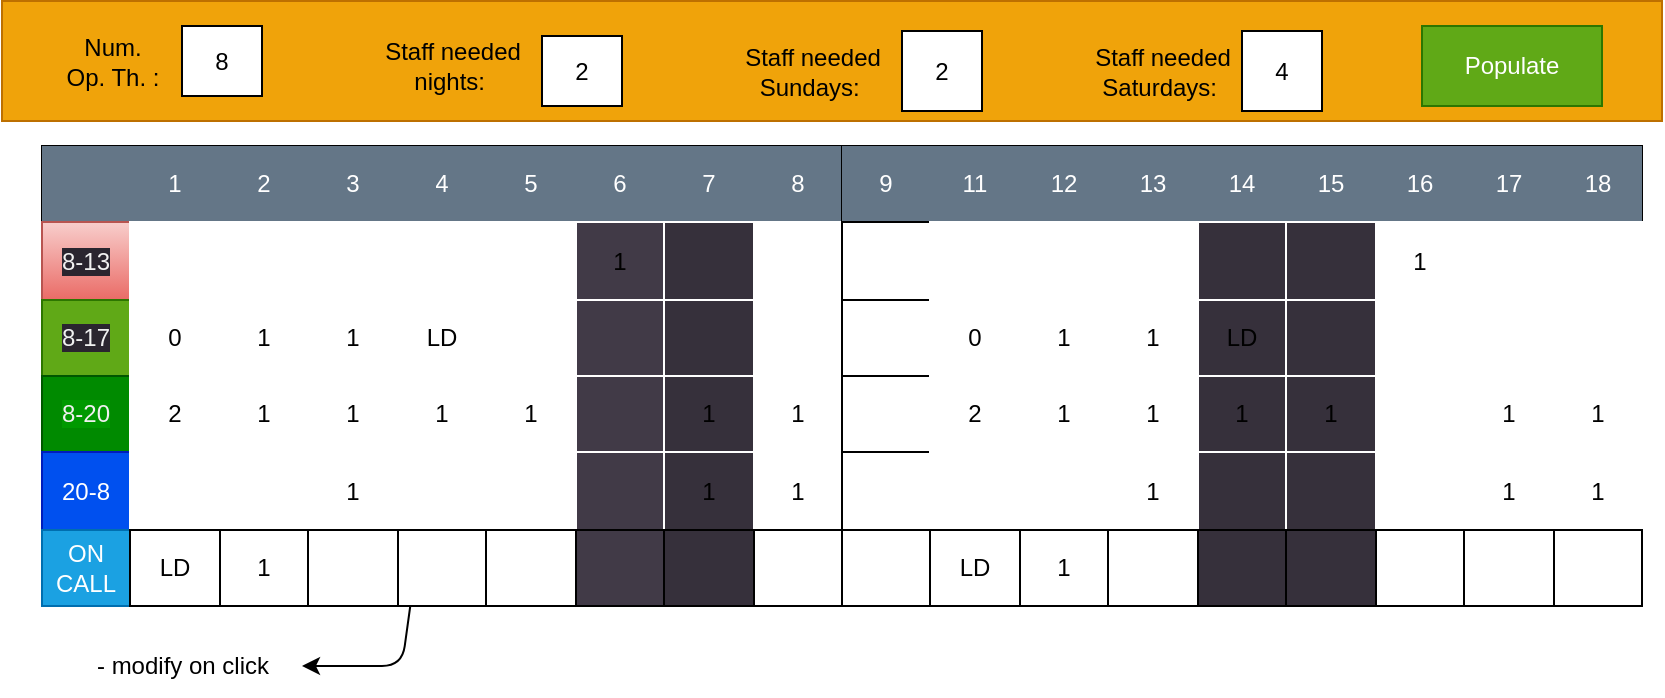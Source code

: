 <mxfile>
    <diagram id="HgPerFzOMYKIjcxG574p" name="Page-1">
        <mxGraphModel dx="854" dy="532" grid="1" gridSize="10" guides="1" tooltips="1" connect="1" arrows="1" fold="1" page="1" pageScale="1" pageWidth="1169" pageHeight="827" math="0" shadow="0">
            <root>
                <mxCell id="0"/>
                <mxCell id="1" parent="0"/>
                <mxCell id="181" value="" style="whiteSpace=wrap;html=1;strokeColor=#BD7000;fillColor=#f0a30a;fontColor=#000000;" vertex="1" parent="1">
                    <mxGeometry x="80" y="7.5" width="830" height="60" as="geometry"/>
                </mxCell>
                <mxCell id="176" value="" style="edgeStyle=none;html=1;" edge="1" parent="1" source="2" target="115">
                    <mxGeometry relative="1" as="geometry"/>
                </mxCell>
                <mxCell id="180" style="edgeStyle=none;html=1;" edge="1" parent="1" source="2">
                    <mxGeometry relative="1" as="geometry">
                        <mxPoint x="230" y="340" as="targetPoint"/>
                        <Array as="points">
                            <mxPoint x="280" y="340"/>
                        </Array>
                    </mxGeometry>
                </mxCell>
                <mxCell id="2" value="" style="shape=table;startSize=0;container=1;collapsible=0;childLayout=tableLayout;" vertex="1" parent="1">
                    <mxGeometry x="100" y="80" width="400" height="230" as="geometry"/>
                </mxCell>
                <mxCell id="3" value="" style="shape=tableRow;horizontal=0;startSize=0;swimlaneHead=0;swimlaneBody=0;top=0;left=0;bottom=0;right=0;collapsible=0;dropTarget=0;fillColor=none;points=[[0,0.5],[1,0.5]];portConstraint=eastwest;" vertex="1" parent="2">
                    <mxGeometry width="400" height="38" as="geometry"/>
                </mxCell>
                <mxCell id="4" value="" style="shape=partialRectangle;html=1;whiteSpace=wrap;connectable=0;overflow=hidden;fillColor=#647687;top=0;left=0;bottom=0;right=0;pointerEvents=1;strokeColor=#314354;fontColor=#ffffff;" vertex="1" parent="3">
                    <mxGeometry width="44" height="38" as="geometry">
                        <mxRectangle width="44" height="38" as="alternateBounds"/>
                    </mxGeometry>
                </mxCell>
                <mxCell id="5" value="1" style="shape=partialRectangle;html=1;whiteSpace=wrap;connectable=0;overflow=hidden;top=0;left=0;bottom=0;right=0;pointerEvents=1;fillColor=#647687;strokeColor=#314354;fontColor=#ffffff;" vertex="1" parent="3">
                    <mxGeometry x="44" width="45" height="38" as="geometry">
                        <mxRectangle width="45" height="38" as="alternateBounds"/>
                    </mxGeometry>
                </mxCell>
                <mxCell id="6" value="2" style="shape=partialRectangle;html=1;whiteSpace=wrap;connectable=0;overflow=hidden;top=0;left=0;bottom=0;right=0;pointerEvents=1;fillColor=#647687;strokeColor=#314354;fontColor=#ffffff;" vertex="1" parent="3">
                    <mxGeometry x="89" width="44" height="38" as="geometry">
                        <mxRectangle width="44" height="38" as="alternateBounds"/>
                    </mxGeometry>
                </mxCell>
                <mxCell id="7" value="3" style="shape=partialRectangle;html=1;whiteSpace=wrap;connectable=0;overflow=hidden;fillColor=#647687;top=0;left=0;bottom=0;right=0;pointerEvents=1;strokeColor=#314354;fontColor=#ffffff;" vertex="1" parent="3">
                    <mxGeometry x="133" width="45" height="38" as="geometry">
                        <mxRectangle width="45" height="38" as="alternateBounds"/>
                    </mxGeometry>
                </mxCell>
                <mxCell id="8" value="4" style="shape=partialRectangle;html=1;whiteSpace=wrap;connectable=0;overflow=hidden;fillColor=#647687;top=0;left=0;bottom=0;right=0;pointerEvents=1;strokeColor=#314354;fontColor=#ffffff;" vertex="1" parent="3">
                    <mxGeometry x="178" width="44" height="38" as="geometry">
                        <mxRectangle width="44" height="38" as="alternateBounds"/>
                    </mxGeometry>
                </mxCell>
                <mxCell id="9" value="5" style="shape=partialRectangle;html=1;whiteSpace=wrap;connectable=0;overflow=hidden;fillColor=#647687;top=0;left=0;bottom=0;right=0;pointerEvents=1;strokeColor=#314354;fontColor=#ffffff;" vertex="1" parent="3">
                    <mxGeometry x="222" width="45" height="38" as="geometry">
                        <mxRectangle width="45" height="38" as="alternateBounds"/>
                    </mxGeometry>
                </mxCell>
                <mxCell id="10" value="6" style="shape=partialRectangle;html=1;whiteSpace=wrap;connectable=0;overflow=hidden;fillColor=#647687;top=0;left=0;bottom=0;right=0;pointerEvents=1;strokeColor=#314354;fontColor=#ffffff;" vertex="1" parent="3">
                    <mxGeometry x="267" width="44" height="38" as="geometry">
                        <mxRectangle width="44" height="38" as="alternateBounds"/>
                    </mxGeometry>
                </mxCell>
                <mxCell id="11" value="7" style="shape=partialRectangle;html=1;whiteSpace=wrap;connectable=0;overflow=hidden;fillColor=#647687;top=0;left=0;bottom=0;right=0;pointerEvents=1;strokeColor=#314354;fontColor=#ffffff;" vertex="1" parent="3">
                    <mxGeometry x="311" width="45" height="38" as="geometry">
                        <mxRectangle width="45" height="38" as="alternateBounds"/>
                    </mxGeometry>
                </mxCell>
                <mxCell id="12" value="8" style="shape=partialRectangle;html=1;whiteSpace=wrap;connectable=0;overflow=hidden;fillColor=#647687;top=0;left=0;bottom=0;right=0;pointerEvents=1;strokeColor=#314354;fontColor=#ffffff;" vertex="1" parent="3">
                    <mxGeometry x="356" width="44" height="38" as="geometry">
                        <mxRectangle width="44" height="38" as="alternateBounds"/>
                    </mxGeometry>
                </mxCell>
                <mxCell id="13" value="" style="shape=tableRow;horizontal=0;startSize=0;swimlaneHead=0;swimlaneBody=0;top=1;left=1;bottom=1;right=1;collapsible=0;dropTarget=0;points=[[0,0.5],[1,0.5]];portConstraint=eastwest;strokeColor=#FFFFFF;perimeterSpacing=1;" vertex="1" parent="2">
                    <mxGeometry y="38" width="400" height="39" as="geometry"/>
                </mxCell>
                <mxCell id="14" value="&lt;span style=&quot;color: rgb(240, 240, 240); font-family: Helvetica; font-size: 12px; font-style: normal; font-variant-ligatures: normal; font-variant-caps: normal; font-weight: 400; letter-spacing: normal; orphans: 2; text-align: center; text-indent: 0px; text-transform: none; widows: 2; word-spacing: 0px; -webkit-text-stroke-width: 0px; background-color: rgb(42, 37, 47); text-decoration-thickness: initial; text-decoration-style: initial; text-decoration-color: initial; float: none; display: inline !important;&quot;&gt;8-13&lt;/span&gt;" style="shape=partialRectangle;html=1;whiteSpace=wrap;connectable=0;overflow=hidden;top=1;left=1;bottom=1;right=1;pointerEvents=1;strokeColor=#b85450;perimeterSpacing=1;fillColor=#f8cecc;gradientColor=#ea6b66;" vertex="1" parent="13">
                    <mxGeometry width="44" height="39" as="geometry">
                        <mxRectangle width="44" height="39" as="alternateBounds"/>
                    </mxGeometry>
                </mxCell>
                <mxCell id="15" value="" style="shape=partialRectangle;html=1;whiteSpace=wrap;connectable=0;overflow=hidden;top=1;left=1;bottom=1;right=1;pointerEvents=1;strokeColor=#FFFFFF;perimeterSpacing=1;" vertex="1" parent="13">
                    <mxGeometry x="44" width="45" height="39" as="geometry">
                        <mxRectangle width="45" height="39" as="alternateBounds"/>
                    </mxGeometry>
                </mxCell>
                <mxCell id="16" value="" style="shape=partialRectangle;html=1;whiteSpace=wrap;connectable=0;overflow=hidden;top=1;left=1;bottom=1;right=1;pointerEvents=1;strokeColor=#FFFFFF;perimeterSpacing=1;" vertex="1" parent="13">
                    <mxGeometry x="89" width="44" height="39" as="geometry">
                        <mxRectangle width="44" height="39" as="alternateBounds"/>
                    </mxGeometry>
                </mxCell>
                <mxCell id="17" value="" style="shape=partialRectangle;html=1;whiteSpace=wrap;connectable=0;overflow=hidden;top=1;left=1;bottom=1;right=1;pointerEvents=1;strokeColor=#FFFFFF;perimeterSpacing=1;" vertex="1" parent="13">
                    <mxGeometry x="133" width="45" height="39" as="geometry">
                        <mxRectangle width="45" height="39" as="alternateBounds"/>
                    </mxGeometry>
                </mxCell>
                <mxCell id="18" value="" style="shape=partialRectangle;html=1;whiteSpace=wrap;connectable=0;overflow=hidden;top=1;left=1;bottom=1;right=1;pointerEvents=1;strokeColor=#FFFFFF;perimeterSpacing=1;" vertex="1" parent="13">
                    <mxGeometry x="178" width="44" height="39" as="geometry">
                        <mxRectangle width="44" height="39" as="alternateBounds"/>
                    </mxGeometry>
                </mxCell>
                <mxCell id="19" value="" style="shape=partialRectangle;html=1;whiteSpace=wrap;connectable=0;overflow=hidden;top=1;left=1;bottom=1;right=1;pointerEvents=1;strokeColor=#FFFFFF;perimeterSpacing=1;" vertex="1" parent="13">
                    <mxGeometry x="222" width="45" height="39" as="geometry">
                        <mxRectangle width="45" height="39" as="alternateBounds"/>
                    </mxGeometry>
                </mxCell>
                <mxCell id="20" value="1" style="shape=partialRectangle;html=1;whiteSpace=wrap;connectable=0;overflow=hidden;top=1;left=1;bottom=1;right=1;pointerEvents=1;strokeColor=#FFFFFF;perimeterSpacing=1;fillColor=#413a47;" vertex="1" parent="13">
                    <mxGeometry x="267" width="44" height="39" as="geometry">
                        <mxRectangle width="44" height="39" as="alternateBounds"/>
                    </mxGeometry>
                </mxCell>
                <mxCell id="21" value="" style="shape=partialRectangle;html=1;whiteSpace=wrap;connectable=0;overflow=hidden;top=1;left=1;bottom=1;right=1;pointerEvents=1;strokeColor=#FFFFFF;perimeterSpacing=1;fillColor=#36303B;" vertex="1" parent="13">
                    <mxGeometry x="311" width="45" height="39" as="geometry">
                        <mxRectangle width="45" height="39" as="alternateBounds"/>
                    </mxGeometry>
                </mxCell>
                <mxCell id="22" value="" style="shape=partialRectangle;html=1;whiteSpace=wrap;connectable=0;overflow=hidden;top=1;left=1;bottom=1;right=1;pointerEvents=1;strokeColor=#FFFFFF;perimeterSpacing=1;" vertex="1" parent="13">
                    <mxGeometry x="356" width="44" height="39" as="geometry">
                        <mxRectangle width="44" height="39" as="alternateBounds"/>
                    </mxGeometry>
                </mxCell>
                <mxCell id="23" value="" style="shape=tableRow;horizontal=0;startSize=0;swimlaneHead=0;swimlaneBody=0;top=1;left=1;bottom=1;right=1;collapsible=0;dropTarget=0;points=[[0,0.5],[1,0.5]];portConstraint=eastwest;strokeColor=#FFFFFF;perimeterSpacing=1;" vertex="1" parent="2">
                    <mxGeometry y="77" width="400" height="38" as="geometry"/>
                </mxCell>
                <mxCell id="24" value="&lt;span style=&quot;color: rgb(240, 240, 240); font-family: Helvetica; font-size: 12px; font-style: normal; font-variant-ligatures: normal; font-variant-caps: normal; font-weight: 400; letter-spacing: normal; orphans: 2; text-align: center; text-indent: 0px; text-transform: none; widows: 2; word-spacing: 0px; -webkit-text-stroke-width: 0px; background-color: rgb(42, 37, 47); text-decoration-thickness: initial; text-decoration-style: initial; text-decoration-color: initial; float: none; display: inline !important;&quot;&gt;8-17&lt;/span&gt;" style="shape=partialRectangle;html=1;whiteSpace=wrap;connectable=0;overflow=hidden;top=1;left=1;bottom=1;right=1;pointerEvents=1;strokeColor=#2D7600;perimeterSpacing=1;fillColor=#60a917;fontColor=#ffffff;" vertex="1" parent="23">
                    <mxGeometry width="44" height="38" as="geometry">
                        <mxRectangle width="44" height="38" as="alternateBounds"/>
                    </mxGeometry>
                </mxCell>
                <mxCell id="25" value="0" style="shape=partialRectangle;html=1;whiteSpace=wrap;connectable=0;overflow=hidden;top=1;left=1;bottom=1;right=1;pointerEvents=1;strokeColor=#FFFFFF;perimeterSpacing=1;" vertex="1" parent="23">
                    <mxGeometry x="44" width="45" height="38" as="geometry">
                        <mxRectangle width="45" height="38" as="alternateBounds"/>
                    </mxGeometry>
                </mxCell>
                <mxCell id="26" value="1" style="shape=partialRectangle;html=1;whiteSpace=wrap;connectable=0;overflow=hidden;top=1;left=1;bottom=1;right=1;pointerEvents=1;strokeColor=#FFFFFF;perimeterSpacing=1;" vertex="1" parent="23">
                    <mxGeometry x="89" width="44" height="38" as="geometry">
                        <mxRectangle width="44" height="38" as="alternateBounds"/>
                    </mxGeometry>
                </mxCell>
                <mxCell id="27" value="1" style="shape=partialRectangle;html=1;whiteSpace=wrap;connectable=0;overflow=hidden;top=1;left=1;bottom=1;right=1;pointerEvents=1;strokeColor=#FFFFFF;perimeterSpacing=1;" vertex="1" parent="23">
                    <mxGeometry x="133" width="45" height="38" as="geometry">
                        <mxRectangle width="45" height="38" as="alternateBounds"/>
                    </mxGeometry>
                </mxCell>
                <mxCell id="28" value="LD" style="shape=partialRectangle;html=1;whiteSpace=wrap;connectable=0;overflow=hidden;top=1;left=1;bottom=1;right=1;pointerEvents=1;strokeColor=#FFFFFF;perimeterSpacing=1;" vertex="1" parent="23">
                    <mxGeometry x="178" width="44" height="38" as="geometry">
                        <mxRectangle width="44" height="38" as="alternateBounds"/>
                    </mxGeometry>
                </mxCell>
                <mxCell id="29" value="" style="shape=partialRectangle;html=1;whiteSpace=wrap;connectable=0;overflow=hidden;top=1;left=1;bottom=1;right=1;pointerEvents=1;strokeColor=#FFFFFF;perimeterSpacing=1;" vertex="1" parent="23">
                    <mxGeometry x="222" width="45" height="38" as="geometry">
                        <mxRectangle width="45" height="38" as="alternateBounds"/>
                    </mxGeometry>
                </mxCell>
                <mxCell id="30" value="" style="shape=partialRectangle;html=1;whiteSpace=wrap;connectable=0;overflow=hidden;top=1;left=1;bottom=1;right=1;pointerEvents=1;strokeColor=#FFFFFF;perimeterSpacing=1;fillColor=#413a47;" vertex="1" parent="23">
                    <mxGeometry x="267" width="44" height="38" as="geometry">
                        <mxRectangle width="44" height="38" as="alternateBounds"/>
                    </mxGeometry>
                </mxCell>
                <mxCell id="31" value="" style="shape=partialRectangle;html=1;whiteSpace=wrap;connectable=0;overflow=hidden;top=1;left=1;bottom=1;right=1;pointerEvents=1;strokeColor=#FFFFFF;perimeterSpacing=1;fillColor=#36303B;" vertex="1" parent="23">
                    <mxGeometry x="311" width="45" height="38" as="geometry">
                        <mxRectangle width="45" height="38" as="alternateBounds"/>
                    </mxGeometry>
                </mxCell>
                <mxCell id="32" value="" style="shape=partialRectangle;html=1;whiteSpace=wrap;connectable=0;overflow=hidden;top=1;left=1;bottom=1;right=1;pointerEvents=1;strokeColor=#FFFFFF;perimeterSpacing=1;" vertex="1" parent="23">
                    <mxGeometry x="356" width="44" height="38" as="geometry">
                        <mxRectangle width="44" height="38" as="alternateBounds"/>
                    </mxGeometry>
                </mxCell>
                <mxCell id="33" value="" style="shape=tableRow;horizontal=0;startSize=0;swimlaneHead=0;swimlaneBody=0;top=1;left=1;bottom=1;right=1;collapsible=0;dropTarget=0;points=[[0,0.5],[1,0.5]];portConstraint=eastwest;strokeColor=#FFFFFF;perimeterSpacing=1;" vertex="1" parent="2">
                    <mxGeometry y="115" width="400" height="38" as="geometry"/>
                </mxCell>
                <mxCell id="34" value="&lt;span style=&quot;color: rgb(240, 240, 240); font-family: Helvetica; font-size: 12px; font-style: normal; font-variant-ligatures: normal; font-variant-caps: normal; font-weight: 400; letter-spacing: normal; orphans: 2; text-align: center; text-indent: 0px; text-transform: none; widows: 2; word-spacing: 0px; -webkit-text-stroke-width: 0px; text-decoration-thickness: initial; text-decoration-style: initial; text-decoration-color: initial; float: none; display: inline !important; background-color: rgb(0, 153, 0);&quot;&gt;8-20&lt;/span&gt;" style="shape=partialRectangle;html=1;whiteSpace=wrap;connectable=0;overflow=hidden;top=1;left=1;bottom=1;right=1;pointerEvents=1;strokeColor=#005700;perimeterSpacing=1;fillColor=#008a00;fontColor=#ffffff;" vertex="1" parent="33">
                    <mxGeometry width="44" height="38" as="geometry">
                        <mxRectangle width="44" height="38" as="alternateBounds"/>
                    </mxGeometry>
                </mxCell>
                <mxCell id="35" value="2" style="shape=partialRectangle;html=1;whiteSpace=wrap;connectable=0;overflow=hidden;top=1;left=1;bottom=1;right=1;pointerEvents=1;strokeColor=#FFFFFF;perimeterSpacing=1;" vertex="1" parent="33">
                    <mxGeometry x="44" width="45" height="38" as="geometry">
                        <mxRectangle width="45" height="38" as="alternateBounds"/>
                    </mxGeometry>
                </mxCell>
                <mxCell id="36" value="1" style="shape=partialRectangle;html=1;whiteSpace=wrap;connectable=0;overflow=hidden;top=1;left=1;bottom=1;right=1;pointerEvents=1;strokeColor=#FFFFFF;perimeterSpacing=1;" vertex="1" parent="33">
                    <mxGeometry x="89" width="44" height="38" as="geometry">
                        <mxRectangle width="44" height="38" as="alternateBounds"/>
                    </mxGeometry>
                </mxCell>
                <mxCell id="37" value="1" style="shape=partialRectangle;html=1;whiteSpace=wrap;connectable=0;overflow=hidden;top=1;left=1;bottom=1;right=1;pointerEvents=1;strokeColor=#FFFFFF;perimeterSpacing=1;" vertex="1" parent="33">
                    <mxGeometry x="133" width="45" height="38" as="geometry">
                        <mxRectangle width="45" height="38" as="alternateBounds"/>
                    </mxGeometry>
                </mxCell>
                <mxCell id="38" value="1" style="shape=partialRectangle;html=1;whiteSpace=wrap;connectable=0;overflow=hidden;top=1;left=1;bottom=1;right=1;pointerEvents=1;strokeColor=#FFFFFF;perimeterSpacing=1;" vertex="1" parent="33">
                    <mxGeometry x="178" width="44" height="38" as="geometry">
                        <mxRectangle width="44" height="38" as="alternateBounds"/>
                    </mxGeometry>
                </mxCell>
                <mxCell id="39" value="1" style="shape=partialRectangle;html=1;whiteSpace=wrap;connectable=0;overflow=hidden;top=1;left=1;bottom=1;right=1;pointerEvents=1;strokeColor=#FFFFFF;perimeterSpacing=1;" vertex="1" parent="33">
                    <mxGeometry x="222" width="45" height="38" as="geometry">
                        <mxRectangle width="45" height="38" as="alternateBounds"/>
                    </mxGeometry>
                </mxCell>
                <mxCell id="40" value="" style="shape=partialRectangle;html=1;whiteSpace=wrap;connectable=0;overflow=hidden;top=1;left=1;bottom=1;right=1;pointerEvents=1;strokeColor=#FFFFFF;perimeterSpacing=1;fillColor=#413a47;" vertex="1" parent="33">
                    <mxGeometry x="267" width="44" height="38" as="geometry">
                        <mxRectangle width="44" height="38" as="alternateBounds"/>
                    </mxGeometry>
                </mxCell>
                <mxCell id="41" value="1" style="shape=partialRectangle;html=1;whiteSpace=wrap;connectable=0;overflow=hidden;top=1;left=1;bottom=1;right=1;pointerEvents=1;strokeColor=#FFFFFF;perimeterSpacing=1;fillColor=#36303B;" vertex="1" parent="33">
                    <mxGeometry x="311" width="45" height="38" as="geometry">
                        <mxRectangle width="45" height="38" as="alternateBounds"/>
                    </mxGeometry>
                </mxCell>
                <mxCell id="42" value="1" style="shape=partialRectangle;html=1;whiteSpace=wrap;connectable=0;overflow=hidden;top=1;left=1;bottom=1;right=1;pointerEvents=1;strokeColor=#FFFFFF;perimeterSpacing=1;" vertex="1" parent="33">
                    <mxGeometry x="356" width="44" height="38" as="geometry">
                        <mxRectangle width="44" height="38" as="alternateBounds"/>
                    </mxGeometry>
                </mxCell>
                <mxCell id="43" value="" style="shape=tableRow;horizontal=0;startSize=0;swimlaneHead=0;swimlaneBody=0;top=1;left=1;bottom=1;right=1;collapsible=0;dropTarget=0;points=[[0,0.5],[1,0.5]];portConstraint=eastwest;strokeColor=#FFFFFF;perimeterSpacing=1;" vertex="1" parent="2">
                    <mxGeometry y="153" width="400" height="39" as="geometry"/>
                </mxCell>
                <mxCell id="44" value="20-8" style="shape=partialRectangle;html=1;whiteSpace=wrap;connectable=0;overflow=hidden;top=1;left=1;bottom=1;right=1;pointerEvents=1;strokeColor=#001DBC;perimeterSpacing=1;fillColor=#0050ef;fontColor=#ffffff;" vertex="1" parent="43">
                    <mxGeometry width="44" height="39" as="geometry">
                        <mxRectangle width="44" height="39" as="alternateBounds"/>
                    </mxGeometry>
                </mxCell>
                <mxCell id="45" value="" style="shape=partialRectangle;html=1;whiteSpace=wrap;connectable=0;overflow=hidden;top=1;left=1;bottom=1;right=1;pointerEvents=1;strokeColor=#FFFFFF;perimeterSpacing=1;" vertex="1" parent="43">
                    <mxGeometry x="44" width="45" height="39" as="geometry">
                        <mxRectangle width="45" height="39" as="alternateBounds"/>
                    </mxGeometry>
                </mxCell>
                <mxCell id="46" value="" style="shape=partialRectangle;html=1;whiteSpace=wrap;connectable=0;overflow=hidden;top=1;left=1;bottom=1;right=1;pointerEvents=1;strokeColor=#FFFFFF;perimeterSpacing=1;" vertex="1" parent="43">
                    <mxGeometry x="89" width="44" height="39" as="geometry">
                        <mxRectangle width="44" height="39" as="alternateBounds"/>
                    </mxGeometry>
                </mxCell>
                <mxCell id="47" value="1" style="shape=partialRectangle;html=1;whiteSpace=wrap;connectable=0;overflow=hidden;top=1;left=1;bottom=1;right=1;pointerEvents=1;strokeColor=#FFFFFF;perimeterSpacing=1;" vertex="1" parent="43">
                    <mxGeometry x="133" width="45" height="39" as="geometry">
                        <mxRectangle width="45" height="39" as="alternateBounds"/>
                    </mxGeometry>
                </mxCell>
                <mxCell id="48" value="" style="shape=partialRectangle;html=1;whiteSpace=wrap;connectable=0;overflow=hidden;top=1;left=1;bottom=1;right=1;pointerEvents=1;strokeColor=#FFFFFF;perimeterSpacing=1;" vertex="1" parent="43">
                    <mxGeometry x="178" width="44" height="39" as="geometry">
                        <mxRectangle width="44" height="39" as="alternateBounds"/>
                    </mxGeometry>
                </mxCell>
                <mxCell id="49" value="" style="shape=partialRectangle;html=1;whiteSpace=wrap;connectable=0;overflow=hidden;top=1;left=1;bottom=1;right=1;pointerEvents=1;strokeColor=#FFFFFF;perimeterSpacing=1;" vertex="1" parent="43">
                    <mxGeometry x="222" width="45" height="39" as="geometry">
                        <mxRectangle width="45" height="39" as="alternateBounds"/>
                    </mxGeometry>
                </mxCell>
                <mxCell id="50" value="" style="shape=partialRectangle;html=1;whiteSpace=wrap;connectable=0;overflow=hidden;top=1;left=1;bottom=1;right=1;pointerEvents=1;strokeColor=#FFFFFF;perimeterSpacing=1;fillColor=#413a47;" vertex="1" parent="43">
                    <mxGeometry x="267" width="44" height="39" as="geometry">
                        <mxRectangle width="44" height="39" as="alternateBounds"/>
                    </mxGeometry>
                </mxCell>
                <mxCell id="51" value="1" style="shape=partialRectangle;html=1;whiteSpace=wrap;connectable=0;overflow=hidden;top=1;left=1;bottom=1;right=1;pointerEvents=1;strokeColor=#FFFFFF;perimeterSpacing=1;fillColor=#36303B;" vertex="1" parent="43">
                    <mxGeometry x="311" width="45" height="39" as="geometry">
                        <mxRectangle width="45" height="39" as="alternateBounds"/>
                    </mxGeometry>
                </mxCell>
                <mxCell id="52" value="1" style="shape=partialRectangle;html=1;whiteSpace=wrap;connectable=0;overflow=hidden;top=1;left=1;bottom=1;right=1;pointerEvents=1;strokeColor=#FFFFFF;perimeterSpacing=1;" vertex="1" parent="43">
                    <mxGeometry x="356" width="44" height="39" as="geometry">
                        <mxRectangle width="44" height="39" as="alternateBounds"/>
                    </mxGeometry>
                </mxCell>
                <mxCell id="53" value="" style="shape=tableRow;horizontal=0;startSize=0;swimlaneHead=0;swimlaneBody=0;top=1;left=1;bottom=1;right=1;collapsible=0;dropTarget=0;points=[[0,0.5],[1,0.5]];portConstraint=eastwest;" vertex="1" parent="2">
                    <mxGeometry y="192" width="400" height="38" as="geometry"/>
                </mxCell>
                <mxCell id="54" value="ON CALL" style="shape=partialRectangle;html=1;whiteSpace=wrap;connectable=0;overflow=hidden;top=1;left=1;bottom=1;right=1;pointerEvents=1;fillColor=#1ba1e2;fontColor=#ffffff;strokeColor=#006EAF;" vertex="1" parent="53">
                    <mxGeometry width="44" height="38" as="geometry">
                        <mxRectangle width="44" height="38" as="alternateBounds"/>
                    </mxGeometry>
                </mxCell>
                <mxCell id="55" value="LD" style="shape=partialRectangle;html=1;whiteSpace=wrap;connectable=0;overflow=hidden;top=1;left=1;bottom=1;right=1;pointerEvents=1;" vertex="1" parent="53">
                    <mxGeometry x="44" width="45" height="38" as="geometry">
                        <mxRectangle width="45" height="38" as="alternateBounds"/>
                    </mxGeometry>
                </mxCell>
                <mxCell id="56" value="1" style="shape=partialRectangle;html=1;whiteSpace=wrap;connectable=0;overflow=hidden;top=1;left=1;bottom=1;right=1;pointerEvents=1;" vertex="1" parent="53">
                    <mxGeometry x="89" width="44" height="38" as="geometry">
                        <mxRectangle width="44" height="38" as="alternateBounds"/>
                    </mxGeometry>
                </mxCell>
                <mxCell id="57" value="" style="shape=partialRectangle;html=1;whiteSpace=wrap;connectable=0;overflow=hidden;top=1;left=1;bottom=1;right=1;pointerEvents=1;" vertex="1" parent="53">
                    <mxGeometry x="133" width="45" height="38" as="geometry">
                        <mxRectangle width="45" height="38" as="alternateBounds"/>
                    </mxGeometry>
                </mxCell>
                <mxCell id="58" value="" style="shape=partialRectangle;html=1;whiteSpace=wrap;connectable=0;overflow=hidden;top=1;left=1;bottom=1;right=1;pointerEvents=1;" vertex="1" parent="53">
                    <mxGeometry x="178" width="44" height="38" as="geometry">
                        <mxRectangle width="44" height="38" as="alternateBounds"/>
                    </mxGeometry>
                </mxCell>
                <mxCell id="59" value="" style="shape=partialRectangle;html=1;whiteSpace=wrap;connectable=0;overflow=hidden;top=1;left=1;bottom=1;right=1;pointerEvents=1;" vertex="1" parent="53">
                    <mxGeometry x="222" width="45" height="38" as="geometry">
                        <mxRectangle width="45" height="38" as="alternateBounds"/>
                    </mxGeometry>
                </mxCell>
                <mxCell id="60" value="" style="shape=partialRectangle;html=1;whiteSpace=wrap;connectable=0;overflow=hidden;top=1;left=1;bottom=1;right=1;pointerEvents=1;fillColor=#413a47;" vertex="1" parent="53">
                    <mxGeometry x="267" width="44" height="38" as="geometry">
                        <mxRectangle width="44" height="38" as="alternateBounds"/>
                    </mxGeometry>
                </mxCell>
                <mxCell id="61" value="" style="shape=partialRectangle;html=1;whiteSpace=wrap;connectable=0;overflow=hidden;top=1;left=1;bottom=1;right=1;pointerEvents=1;fillColor=#36303B;" vertex="1" parent="53">
                    <mxGeometry x="311" width="45" height="38" as="geometry">
                        <mxRectangle width="45" height="38" as="alternateBounds"/>
                    </mxGeometry>
                </mxCell>
                <mxCell id="62" value="" style="shape=partialRectangle;html=1;whiteSpace=wrap;connectable=0;overflow=hidden;top=1;left=1;bottom=1;right=1;pointerEvents=1;" vertex="1" parent="53">
                    <mxGeometry x="356" width="44" height="38" as="geometry">
                        <mxRectangle width="44" height="38" as="alternateBounds"/>
                    </mxGeometry>
                </mxCell>
                <mxCell id="106" value="8" style="whiteSpace=wrap;html=1;align=center;" vertex="1" parent="1">
                    <mxGeometry x="170" y="20" width="40" height="35" as="geometry"/>
                </mxCell>
                <mxCell id="107" value="&lt;span style=&quot;text-align: left;&quot;&gt;Num. &lt;br&gt;Op. Th. :&lt;/span&gt;" style="text;html=1;align=center;verticalAlign=middle;resizable=0;points=[];autosize=1;strokeColor=none;fillColor=none;" vertex="1" parent="1">
                    <mxGeometry x="100" y="17.5" width="70" height="40" as="geometry"/>
                </mxCell>
                <mxCell id="108" value="Staff&amp;nbsp;needed&lt;br&gt;nights:&amp;nbsp;" style="text;html=1;align=center;verticalAlign=middle;resizable=0;points=[];autosize=1;strokeColor=none;fillColor=none;" vertex="1" parent="1">
                    <mxGeometry x="260" y="20" width="90" height="40" as="geometry"/>
                </mxCell>
                <mxCell id="109" value="2" style="whiteSpace=wrap;html=1;" vertex="1" parent="1">
                    <mxGeometry x="350" y="25" width="40" height="35" as="geometry"/>
                </mxCell>
                <mxCell id="110" value="Staff&amp;nbsp;needed&lt;br&gt;Sundays:&amp;nbsp;" style="text;html=1;align=center;verticalAlign=middle;resizable=0;points=[];autosize=1;strokeColor=none;fillColor=none;" vertex="1" parent="1">
                    <mxGeometry x="440" y="22.5" width="90" height="40" as="geometry"/>
                </mxCell>
                <mxCell id="111" value="2" style="whiteSpace=wrap;html=1;" vertex="1" parent="1">
                    <mxGeometry x="530" y="22.5" width="40" height="40" as="geometry"/>
                </mxCell>
                <mxCell id="112" value="Staff&amp;nbsp;needed&lt;br&gt;Saturdays:&amp;nbsp;" style="text;html=1;align=center;verticalAlign=middle;resizable=0;points=[];autosize=1;strokeColor=none;fillColor=none;" vertex="1" parent="1">
                    <mxGeometry x="615" y="22.5" width="90" height="40" as="geometry"/>
                </mxCell>
                <mxCell id="113" value="4" style="whiteSpace=wrap;html=1;" vertex="1" parent="1">
                    <mxGeometry x="700" y="22.5" width="40" height="40" as="geometry"/>
                </mxCell>
                <mxCell id="114" value="Populate" style="whiteSpace=wrap;html=1;fillColor=#60a917;fontColor=#ffffff;strokeColor=#2D7600;" vertex="1" parent="1">
                    <mxGeometry x="790" y="20" width="90" height="40" as="geometry"/>
                </mxCell>
                <mxCell id="115" value="" style="shape=table;startSize=0;container=1;collapsible=0;childLayout=tableLayout;" vertex="1" parent="1">
                    <mxGeometry x="500" y="80" width="400" height="230" as="geometry"/>
                </mxCell>
                <mxCell id="116" value="" style="shape=tableRow;horizontal=0;startSize=0;swimlaneHead=0;swimlaneBody=0;top=0;left=0;bottom=0;right=0;collapsible=0;dropTarget=0;fillColor=none;points=[[0,0.5],[1,0.5]];portConstraint=eastwest;" vertex="1" parent="115">
                    <mxGeometry width="400" height="38" as="geometry"/>
                </mxCell>
                <mxCell id="117" value="9" style="shape=partialRectangle;html=1;whiteSpace=wrap;connectable=0;overflow=hidden;fillColor=#647687;top=0;left=0;bottom=0;right=0;pointerEvents=1;strokeColor=#314354;fontColor=#ffffff;" vertex="1" parent="116">
                    <mxGeometry width="44" height="38" as="geometry">
                        <mxRectangle width="44" height="38" as="alternateBounds"/>
                    </mxGeometry>
                </mxCell>
                <mxCell id="118" value="11" style="shape=partialRectangle;html=1;whiteSpace=wrap;connectable=0;overflow=hidden;top=0;left=0;bottom=0;right=0;pointerEvents=1;fillColor=#647687;strokeColor=#314354;fontColor=#ffffff;" vertex="1" parent="116">
                    <mxGeometry x="44" width="45" height="38" as="geometry">
                        <mxRectangle width="45" height="38" as="alternateBounds"/>
                    </mxGeometry>
                </mxCell>
                <mxCell id="119" value="12" style="shape=partialRectangle;html=1;whiteSpace=wrap;connectable=0;overflow=hidden;top=0;left=0;bottom=0;right=0;pointerEvents=1;fillColor=#647687;strokeColor=#314354;fontColor=#ffffff;" vertex="1" parent="116">
                    <mxGeometry x="89" width="44" height="38" as="geometry">
                        <mxRectangle width="44" height="38" as="alternateBounds"/>
                    </mxGeometry>
                </mxCell>
                <mxCell id="120" value="13" style="shape=partialRectangle;html=1;whiteSpace=wrap;connectable=0;overflow=hidden;fillColor=#647687;top=0;left=0;bottom=0;right=0;pointerEvents=1;strokeColor=#314354;fontColor=#ffffff;" vertex="1" parent="116">
                    <mxGeometry x="133" width="45" height="38" as="geometry">
                        <mxRectangle width="45" height="38" as="alternateBounds"/>
                    </mxGeometry>
                </mxCell>
                <mxCell id="121" value="14" style="shape=partialRectangle;html=1;whiteSpace=wrap;connectable=0;overflow=hidden;fillColor=#647687;top=0;left=0;bottom=0;right=0;pointerEvents=1;strokeColor=#314354;fontColor=#ffffff;" vertex="1" parent="116">
                    <mxGeometry x="178" width="44" height="38" as="geometry">
                        <mxRectangle width="44" height="38" as="alternateBounds"/>
                    </mxGeometry>
                </mxCell>
                <mxCell id="122" value="15" style="shape=partialRectangle;html=1;whiteSpace=wrap;connectable=0;overflow=hidden;fillColor=#647687;top=0;left=0;bottom=0;right=0;pointerEvents=1;strokeColor=#314354;fontColor=#ffffff;" vertex="1" parent="116">
                    <mxGeometry x="222" width="45" height="38" as="geometry">
                        <mxRectangle width="45" height="38" as="alternateBounds"/>
                    </mxGeometry>
                </mxCell>
                <mxCell id="123" value="16" style="shape=partialRectangle;html=1;whiteSpace=wrap;connectable=0;overflow=hidden;fillColor=#647687;top=0;left=0;bottom=0;right=0;pointerEvents=1;strokeColor=#314354;fontColor=#ffffff;" vertex="1" parent="116">
                    <mxGeometry x="267" width="44" height="38" as="geometry">
                        <mxRectangle width="44" height="38" as="alternateBounds"/>
                    </mxGeometry>
                </mxCell>
                <mxCell id="124" value="17" style="shape=partialRectangle;html=1;whiteSpace=wrap;connectable=0;overflow=hidden;fillColor=#647687;top=0;left=0;bottom=0;right=0;pointerEvents=1;strokeColor=#314354;fontColor=#ffffff;" vertex="1" parent="116">
                    <mxGeometry x="311" width="45" height="38" as="geometry">
                        <mxRectangle width="45" height="38" as="alternateBounds"/>
                    </mxGeometry>
                </mxCell>
                <mxCell id="125" value="18" style="shape=partialRectangle;html=1;whiteSpace=wrap;connectable=0;overflow=hidden;fillColor=#647687;top=0;left=0;bottom=0;right=0;pointerEvents=1;strokeColor=#314354;fontColor=#ffffff;" vertex="1" parent="116">
                    <mxGeometry x="356" width="44" height="38" as="geometry">
                        <mxRectangle width="44" height="38" as="alternateBounds"/>
                    </mxGeometry>
                </mxCell>
                <mxCell id="126" value="" style="shape=tableRow;horizontal=0;startSize=0;swimlaneHead=0;swimlaneBody=0;top=1;left=1;bottom=1;right=1;collapsible=0;dropTarget=0;points=[[0,0.5],[1,0.5]];portConstraint=eastwest;strokeColor=#FFFFFF;perimeterSpacing=1;" vertex="1" parent="115">
                    <mxGeometry y="38" width="400" height="39" as="geometry"/>
                </mxCell>
                <mxCell id="127" value="" style="shape=partialRectangle;html=1;whiteSpace=wrap;connectable=0;overflow=hidden;top=1;left=1;bottom=1;right=1;pointerEvents=1;perimeterSpacing=1;" vertex="1" parent="126">
                    <mxGeometry width="44" height="39" as="geometry">
                        <mxRectangle width="44" height="39" as="alternateBounds"/>
                    </mxGeometry>
                </mxCell>
                <mxCell id="128" value="" style="shape=partialRectangle;html=1;whiteSpace=wrap;connectable=0;overflow=hidden;top=1;left=1;bottom=1;right=1;pointerEvents=1;strokeColor=#FFFFFF;perimeterSpacing=1;" vertex="1" parent="126">
                    <mxGeometry x="44" width="45" height="39" as="geometry">
                        <mxRectangle width="45" height="39" as="alternateBounds"/>
                    </mxGeometry>
                </mxCell>
                <mxCell id="129" value="" style="shape=partialRectangle;html=1;whiteSpace=wrap;connectable=0;overflow=hidden;top=1;left=1;bottom=1;right=1;pointerEvents=1;strokeColor=#FFFFFF;perimeterSpacing=1;" vertex="1" parent="126">
                    <mxGeometry x="89" width="44" height="39" as="geometry">
                        <mxRectangle width="44" height="39" as="alternateBounds"/>
                    </mxGeometry>
                </mxCell>
                <mxCell id="130" value="" style="shape=partialRectangle;html=1;whiteSpace=wrap;connectable=0;overflow=hidden;top=1;left=1;bottom=1;right=1;pointerEvents=1;strokeColor=#FFFFFF;perimeterSpacing=1;" vertex="1" parent="126">
                    <mxGeometry x="133" width="45" height="39" as="geometry">
                        <mxRectangle width="45" height="39" as="alternateBounds"/>
                    </mxGeometry>
                </mxCell>
                <mxCell id="131" value="" style="shape=partialRectangle;html=1;whiteSpace=wrap;connectable=0;overflow=hidden;top=1;left=1;bottom=1;right=1;pointerEvents=1;strokeColor=#FFFFFF;perimeterSpacing=1;fillColor=#36303B;" vertex="1" parent="126">
                    <mxGeometry x="178" width="44" height="39" as="geometry">
                        <mxRectangle width="44" height="39" as="alternateBounds"/>
                    </mxGeometry>
                </mxCell>
                <mxCell id="132" value="" style="shape=partialRectangle;html=1;whiteSpace=wrap;connectable=0;overflow=hidden;top=1;left=1;bottom=1;right=1;pointerEvents=1;strokeColor=#FFFFFF;perimeterSpacing=1;fillColor=#36303B;" vertex="1" parent="126">
                    <mxGeometry x="222" width="45" height="39" as="geometry">
                        <mxRectangle width="45" height="39" as="alternateBounds"/>
                    </mxGeometry>
                </mxCell>
                <mxCell id="133" value="1" style="shape=partialRectangle;html=1;whiteSpace=wrap;connectable=0;overflow=hidden;top=1;left=1;bottom=1;right=1;pointerEvents=1;strokeColor=#FFFFFF;perimeterSpacing=1;" vertex="1" parent="126">
                    <mxGeometry x="267" width="44" height="39" as="geometry">
                        <mxRectangle width="44" height="39" as="alternateBounds"/>
                    </mxGeometry>
                </mxCell>
                <mxCell id="134" value="" style="shape=partialRectangle;html=1;whiteSpace=wrap;connectable=0;overflow=hidden;top=1;left=1;bottom=1;right=1;pointerEvents=1;strokeColor=#FFFFFF;perimeterSpacing=1;" vertex="1" parent="126">
                    <mxGeometry x="311" width="45" height="39" as="geometry">
                        <mxRectangle width="45" height="39" as="alternateBounds"/>
                    </mxGeometry>
                </mxCell>
                <mxCell id="135" value="" style="shape=partialRectangle;html=1;whiteSpace=wrap;connectable=0;overflow=hidden;top=1;left=1;bottom=1;right=1;pointerEvents=1;strokeColor=#FFFFFF;perimeterSpacing=1;" vertex="1" parent="126">
                    <mxGeometry x="356" width="44" height="39" as="geometry">
                        <mxRectangle width="44" height="39" as="alternateBounds"/>
                    </mxGeometry>
                </mxCell>
                <mxCell id="136" value="" style="shape=tableRow;horizontal=0;startSize=0;swimlaneHead=0;swimlaneBody=0;top=1;left=1;bottom=1;right=1;collapsible=0;dropTarget=0;points=[[0,0.5],[1,0.5]];portConstraint=eastwest;strokeColor=#FFFFFF;perimeterSpacing=1;" vertex="1" parent="115">
                    <mxGeometry y="77" width="400" height="38" as="geometry"/>
                </mxCell>
                <mxCell id="137" value="" style="shape=partialRectangle;html=1;whiteSpace=wrap;connectable=0;overflow=hidden;top=1;left=1;bottom=1;right=1;pointerEvents=1;perimeterSpacing=1;" vertex="1" parent="136">
                    <mxGeometry width="44" height="38" as="geometry">
                        <mxRectangle width="44" height="38" as="alternateBounds"/>
                    </mxGeometry>
                </mxCell>
                <mxCell id="138" value="0" style="shape=partialRectangle;html=1;whiteSpace=wrap;connectable=0;overflow=hidden;top=1;left=1;bottom=1;right=1;pointerEvents=1;strokeColor=#FFFFFF;perimeterSpacing=1;" vertex="1" parent="136">
                    <mxGeometry x="44" width="45" height="38" as="geometry">
                        <mxRectangle width="45" height="38" as="alternateBounds"/>
                    </mxGeometry>
                </mxCell>
                <mxCell id="139" value="1" style="shape=partialRectangle;html=1;whiteSpace=wrap;connectable=0;overflow=hidden;top=1;left=1;bottom=1;right=1;pointerEvents=1;strokeColor=#FFFFFF;perimeterSpacing=1;" vertex="1" parent="136">
                    <mxGeometry x="89" width="44" height="38" as="geometry">
                        <mxRectangle width="44" height="38" as="alternateBounds"/>
                    </mxGeometry>
                </mxCell>
                <mxCell id="140" value="1" style="shape=partialRectangle;html=1;whiteSpace=wrap;connectable=0;overflow=hidden;top=1;left=1;bottom=1;right=1;pointerEvents=1;strokeColor=#FFFFFF;perimeterSpacing=1;" vertex="1" parent="136">
                    <mxGeometry x="133" width="45" height="38" as="geometry">
                        <mxRectangle width="45" height="38" as="alternateBounds"/>
                    </mxGeometry>
                </mxCell>
                <mxCell id="141" value="LD" style="shape=partialRectangle;html=1;whiteSpace=wrap;connectable=0;overflow=hidden;top=1;left=1;bottom=1;right=1;pointerEvents=1;strokeColor=#FFFFFF;perimeterSpacing=1;fillColor=#36303B;" vertex="1" parent="136">
                    <mxGeometry x="178" width="44" height="38" as="geometry">
                        <mxRectangle width="44" height="38" as="alternateBounds"/>
                    </mxGeometry>
                </mxCell>
                <mxCell id="142" value="" style="shape=partialRectangle;html=1;whiteSpace=wrap;connectable=0;overflow=hidden;top=1;left=1;bottom=1;right=1;pointerEvents=1;strokeColor=#FFFFFF;perimeterSpacing=1;fillColor=#36303B;" vertex="1" parent="136">
                    <mxGeometry x="222" width="45" height="38" as="geometry">
                        <mxRectangle width="45" height="38" as="alternateBounds"/>
                    </mxGeometry>
                </mxCell>
                <mxCell id="143" value="" style="shape=partialRectangle;html=1;whiteSpace=wrap;connectable=0;overflow=hidden;top=1;left=1;bottom=1;right=1;pointerEvents=1;strokeColor=#FFFFFF;perimeterSpacing=1;" vertex="1" parent="136">
                    <mxGeometry x="267" width="44" height="38" as="geometry">
                        <mxRectangle width="44" height="38" as="alternateBounds"/>
                    </mxGeometry>
                </mxCell>
                <mxCell id="144" value="" style="shape=partialRectangle;html=1;whiteSpace=wrap;connectable=0;overflow=hidden;top=1;left=1;bottom=1;right=1;pointerEvents=1;strokeColor=#FFFFFF;perimeterSpacing=1;" vertex="1" parent="136">
                    <mxGeometry x="311" width="45" height="38" as="geometry">
                        <mxRectangle width="45" height="38" as="alternateBounds"/>
                    </mxGeometry>
                </mxCell>
                <mxCell id="145" value="" style="shape=partialRectangle;html=1;whiteSpace=wrap;connectable=0;overflow=hidden;top=1;left=1;bottom=1;right=1;pointerEvents=1;strokeColor=#FFFFFF;perimeterSpacing=1;" vertex="1" parent="136">
                    <mxGeometry x="356" width="44" height="38" as="geometry">
                        <mxRectangle width="44" height="38" as="alternateBounds"/>
                    </mxGeometry>
                </mxCell>
                <mxCell id="146" value="" style="shape=tableRow;horizontal=0;startSize=0;swimlaneHead=0;swimlaneBody=0;top=1;left=1;bottom=1;right=1;collapsible=0;dropTarget=0;points=[[0,0.5],[1,0.5]];portConstraint=eastwest;strokeColor=#FFFFFF;perimeterSpacing=1;" vertex="1" parent="115">
                    <mxGeometry y="115" width="400" height="38" as="geometry"/>
                </mxCell>
                <mxCell id="147" value="" style="shape=partialRectangle;html=1;whiteSpace=wrap;connectable=0;overflow=hidden;top=1;left=1;bottom=1;right=1;pointerEvents=1;perimeterSpacing=1;" vertex="1" parent="146">
                    <mxGeometry width="44" height="38" as="geometry">
                        <mxRectangle width="44" height="38" as="alternateBounds"/>
                    </mxGeometry>
                </mxCell>
                <mxCell id="148" value="2" style="shape=partialRectangle;html=1;whiteSpace=wrap;connectable=0;overflow=hidden;top=1;left=1;bottom=1;right=1;pointerEvents=1;strokeColor=#FFFFFF;perimeterSpacing=1;" vertex="1" parent="146">
                    <mxGeometry x="44" width="45" height="38" as="geometry">
                        <mxRectangle width="45" height="38" as="alternateBounds"/>
                    </mxGeometry>
                </mxCell>
                <mxCell id="149" value="1" style="shape=partialRectangle;html=1;whiteSpace=wrap;connectable=0;overflow=hidden;top=1;left=1;bottom=1;right=1;pointerEvents=1;strokeColor=#FFFFFF;perimeterSpacing=1;" vertex="1" parent="146">
                    <mxGeometry x="89" width="44" height="38" as="geometry">
                        <mxRectangle width="44" height="38" as="alternateBounds"/>
                    </mxGeometry>
                </mxCell>
                <mxCell id="150" value="1" style="shape=partialRectangle;html=1;whiteSpace=wrap;connectable=0;overflow=hidden;top=1;left=1;bottom=1;right=1;pointerEvents=1;strokeColor=#FFFFFF;perimeterSpacing=1;" vertex="1" parent="146">
                    <mxGeometry x="133" width="45" height="38" as="geometry">
                        <mxRectangle width="45" height="38" as="alternateBounds"/>
                    </mxGeometry>
                </mxCell>
                <mxCell id="151" value="1" style="shape=partialRectangle;html=1;whiteSpace=wrap;connectable=0;overflow=hidden;top=1;left=1;bottom=1;right=1;pointerEvents=1;strokeColor=#FFFFFF;perimeterSpacing=1;fillColor=#36303B;" vertex="1" parent="146">
                    <mxGeometry x="178" width="44" height="38" as="geometry">
                        <mxRectangle width="44" height="38" as="alternateBounds"/>
                    </mxGeometry>
                </mxCell>
                <mxCell id="152" value="1" style="shape=partialRectangle;html=1;whiteSpace=wrap;connectable=0;overflow=hidden;top=1;left=1;bottom=1;right=1;pointerEvents=1;strokeColor=#FFFFFF;perimeterSpacing=1;fillColor=#36303B;" vertex="1" parent="146">
                    <mxGeometry x="222" width="45" height="38" as="geometry">
                        <mxRectangle width="45" height="38" as="alternateBounds"/>
                    </mxGeometry>
                </mxCell>
                <mxCell id="153" value="" style="shape=partialRectangle;html=1;whiteSpace=wrap;connectable=0;overflow=hidden;top=1;left=1;bottom=1;right=1;pointerEvents=1;strokeColor=#FFFFFF;perimeterSpacing=1;" vertex="1" parent="146">
                    <mxGeometry x="267" width="44" height="38" as="geometry">
                        <mxRectangle width="44" height="38" as="alternateBounds"/>
                    </mxGeometry>
                </mxCell>
                <mxCell id="154" value="1" style="shape=partialRectangle;html=1;whiteSpace=wrap;connectable=0;overflow=hidden;top=1;left=1;bottom=1;right=1;pointerEvents=1;strokeColor=#FFFFFF;perimeterSpacing=1;" vertex="1" parent="146">
                    <mxGeometry x="311" width="45" height="38" as="geometry">
                        <mxRectangle width="45" height="38" as="alternateBounds"/>
                    </mxGeometry>
                </mxCell>
                <mxCell id="155" value="1" style="shape=partialRectangle;html=1;whiteSpace=wrap;connectable=0;overflow=hidden;top=1;left=1;bottom=1;right=1;pointerEvents=1;strokeColor=#FFFFFF;perimeterSpacing=1;" vertex="1" parent="146">
                    <mxGeometry x="356" width="44" height="38" as="geometry">
                        <mxRectangle width="44" height="38" as="alternateBounds"/>
                    </mxGeometry>
                </mxCell>
                <mxCell id="156" value="" style="shape=tableRow;horizontal=0;startSize=0;swimlaneHead=0;swimlaneBody=0;top=1;left=1;bottom=1;right=1;collapsible=0;dropTarget=0;points=[[0,0.5],[1,0.5]];portConstraint=eastwest;strokeColor=#FFFFFF;perimeterSpacing=1;" vertex="1" parent="115">
                    <mxGeometry y="153" width="400" height="39" as="geometry"/>
                </mxCell>
                <mxCell id="157" value="" style="shape=partialRectangle;html=1;whiteSpace=wrap;connectable=0;overflow=hidden;top=1;left=1;bottom=1;right=1;pointerEvents=1;perimeterSpacing=1;" vertex="1" parent="156">
                    <mxGeometry width="44" height="39" as="geometry">
                        <mxRectangle width="44" height="39" as="alternateBounds"/>
                    </mxGeometry>
                </mxCell>
                <mxCell id="158" value="" style="shape=partialRectangle;html=1;whiteSpace=wrap;connectable=0;overflow=hidden;top=1;left=1;bottom=1;right=1;pointerEvents=1;strokeColor=#FFFFFF;perimeterSpacing=1;" vertex="1" parent="156">
                    <mxGeometry x="44" width="45" height="39" as="geometry">
                        <mxRectangle width="45" height="39" as="alternateBounds"/>
                    </mxGeometry>
                </mxCell>
                <mxCell id="159" value="" style="shape=partialRectangle;html=1;whiteSpace=wrap;connectable=0;overflow=hidden;top=1;left=1;bottom=1;right=1;pointerEvents=1;strokeColor=#FFFFFF;perimeterSpacing=1;" vertex="1" parent="156">
                    <mxGeometry x="89" width="44" height="39" as="geometry">
                        <mxRectangle width="44" height="39" as="alternateBounds"/>
                    </mxGeometry>
                </mxCell>
                <mxCell id="160" value="1" style="shape=partialRectangle;html=1;whiteSpace=wrap;connectable=0;overflow=hidden;top=1;left=1;bottom=1;right=1;pointerEvents=1;strokeColor=#FFFFFF;perimeterSpacing=1;" vertex="1" parent="156">
                    <mxGeometry x="133" width="45" height="39" as="geometry">
                        <mxRectangle width="45" height="39" as="alternateBounds"/>
                    </mxGeometry>
                </mxCell>
                <mxCell id="161" value="" style="shape=partialRectangle;html=1;whiteSpace=wrap;connectable=0;overflow=hidden;top=1;left=1;bottom=1;right=1;pointerEvents=1;strokeColor=#FFFFFF;perimeterSpacing=1;fillColor=#36303B;" vertex="1" parent="156">
                    <mxGeometry x="178" width="44" height="39" as="geometry">
                        <mxRectangle width="44" height="39" as="alternateBounds"/>
                    </mxGeometry>
                </mxCell>
                <mxCell id="162" value="" style="shape=partialRectangle;html=1;whiteSpace=wrap;connectable=0;overflow=hidden;top=1;left=1;bottom=1;right=1;pointerEvents=1;strokeColor=#FFFFFF;perimeterSpacing=1;fillColor=#36303B;" vertex="1" parent="156">
                    <mxGeometry x="222" width="45" height="39" as="geometry">
                        <mxRectangle width="45" height="39" as="alternateBounds"/>
                    </mxGeometry>
                </mxCell>
                <mxCell id="163" value="" style="shape=partialRectangle;html=1;whiteSpace=wrap;connectable=0;overflow=hidden;top=1;left=1;bottom=1;right=1;pointerEvents=1;strokeColor=#FFFFFF;perimeterSpacing=1;" vertex="1" parent="156">
                    <mxGeometry x="267" width="44" height="39" as="geometry">
                        <mxRectangle width="44" height="39" as="alternateBounds"/>
                    </mxGeometry>
                </mxCell>
                <mxCell id="164" value="1" style="shape=partialRectangle;html=1;whiteSpace=wrap;connectable=0;overflow=hidden;top=1;left=1;bottom=1;right=1;pointerEvents=1;strokeColor=#FFFFFF;perimeterSpacing=1;" vertex="1" parent="156">
                    <mxGeometry x="311" width="45" height="39" as="geometry">
                        <mxRectangle width="45" height="39" as="alternateBounds"/>
                    </mxGeometry>
                </mxCell>
                <mxCell id="165" value="1" style="shape=partialRectangle;html=1;whiteSpace=wrap;connectable=0;overflow=hidden;top=1;left=1;bottom=1;right=1;pointerEvents=1;strokeColor=#FFFFFF;perimeterSpacing=1;" vertex="1" parent="156">
                    <mxGeometry x="356" width="44" height="39" as="geometry">
                        <mxRectangle width="44" height="39" as="alternateBounds"/>
                    </mxGeometry>
                </mxCell>
                <mxCell id="166" value="" style="shape=tableRow;horizontal=0;startSize=0;swimlaneHead=0;swimlaneBody=0;top=1;left=1;bottom=1;right=1;collapsible=0;dropTarget=0;points=[[0,0.5],[1,0.5]];portConstraint=eastwest;" vertex="1" parent="115">
                    <mxGeometry y="192" width="400" height="38" as="geometry"/>
                </mxCell>
                <mxCell id="167" value="" style="shape=partialRectangle;html=1;whiteSpace=wrap;connectable=0;overflow=hidden;top=1;left=1;bottom=1;right=1;pointerEvents=1;" vertex="1" parent="166">
                    <mxGeometry width="44" height="38" as="geometry">
                        <mxRectangle width="44" height="38" as="alternateBounds"/>
                    </mxGeometry>
                </mxCell>
                <mxCell id="168" value="LD" style="shape=partialRectangle;html=1;whiteSpace=wrap;connectable=0;overflow=hidden;top=1;left=1;bottom=1;right=1;pointerEvents=1;" vertex="1" parent="166">
                    <mxGeometry x="44" width="45" height="38" as="geometry">
                        <mxRectangle width="45" height="38" as="alternateBounds"/>
                    </mxGeometry>
                </mxCell>
                <mxCell id="169" value="1" style="shape=partialRectangle;html=1;whiteSpace=wrap;connectable=0;overflow=hidden;top=1;left=1;bottom=1;right=1;pointerEvents=1;" vertex="1" parent="166">
                    <mxGeometry x="89" width="44" height="38" as="geometry">
                        <mxRectangle width="44" height="38" as="alternateBounds"/>
                    </mxGeometry>
                </mxCell>
                <mxCell id="170" value="" style="shape=partialRectangle;html=1;whiteSpace=wrap;connectable=0;overflow=hidden;top=1;left=1;bottom=1;right=1;pointerEvents=1;" vertex="1" parent="166">
                    <mxGeometry x="133" width="45" height="38" as="geometry">
                        <mxRectangle width="45" height="38" as="alternateBounds"/>
                    </mxGeometry>
                </mxCell>
                <mxCell id="171" value="" style="shape=partialRectangle;html=1;whiteSpace=wrap;connectable=0;overflow=hidden;top=1;left=1;bottom=1;right=1;pointerEvents=1;fillColor=#36303B;" vertex="1" parent="166">
                    <mxGeometry x="178" width="44" height="38" as="geometry">
                        <mxRectangle width="44" height="38" as="alternateBounds"/>
                    </mxGeometry>
                </mxCell>
                <mxCell id="172" value="" style="shape=partialRectangle;html=1;whiteSpace=wrap;connectable=0;overflow=hidden;top=1;left=1;bottom=1;right=1;pointerEvents=1;fillColor=#36303B;" vertex="1" parent="166">
                    <mxGeometry x="222" width="45" height="38" as="geometry">
                        <mxRectangle width="45" height="38" as="alternateBounds"/>
                    </mxGeometry>
                </mxCell>
                <mxCell id="173" value="" style="shape=partialRectangle;html=1;whiteSpace=wrap;connectable=0;overflow=hidden;top=1;left=1;bottom=1;right=1;pointerEvents=1;" vertex="1" parent="166">
                    <mxGeometry x="267" width="44" height="38" as="geometry">
                        <mxRectangle width="44" height="38" as="alternateBounds"/>
                    </mxGeometry>
                </mxCell>
                <mxCell id="174" value="" style="shape=partialRectangle;html=1;whiteSpace=wrap;connectable=0;overflow=hidden;top=1;left=1;bottom=1;right=1;pointerEvents=1;" vertex="1" parent="166">
                    <mxGeometry x="311" width="45" height="38" as="geometry">
                        <mxRectangle width="45" height="38" as="alternateBounds"/>
                    </mxGeometry>
                </mxCell>
                <mxCell id="175" value="" style="shape=partialRectangle;html=1;whiteSpace=wrap;connectable=0;overflow=hidden;top=1;left=1;bottom=1;right=1;pointerEvents=1;" vertex="1" parent="166">
                    <mxGeometry x="356" width="44" height="38" as="geometry">
                        <mxRectangle width="44" height="38" as="alternateBounds"/>
                    </mxGeometry>
                </mxCell>
                <mxCell id="179" value="- modify on click" style="text;html=1;align=center;verticalAlign=middle;resizable=0;points=[];autosize=1;strokeColor=none;fillColor=none;" vertex="1" parent="1">
                    <mxGeometry x="115" y="325" width="110" height="30" as="geometry"/>
                </mxCell>
            </root>
        </mxGraphModel>
    </diagram>
</mxfile>
